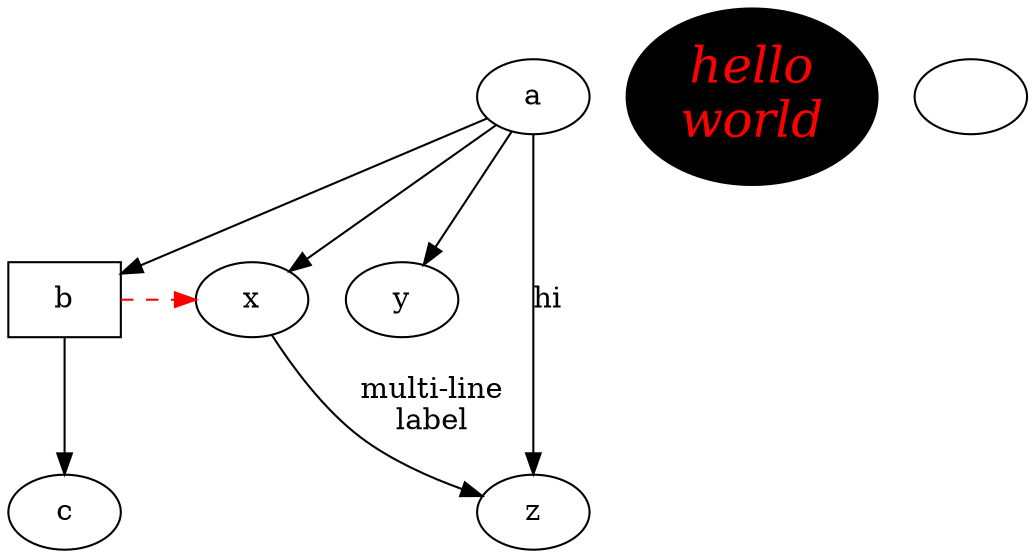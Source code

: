 digraph test3 {
       a -> b -> c;
       a -> {x y};
       b [shape=box];
        c [label="hello\nworld",color=󠀠blue,fontsize=24,
            fontname="Palatino-Italic",fontcolor=red,style=filled];
       a -> z [label="hi", weight=100];
       x -> z [label="multi-line\nlabel"];
       edge [style=dashed,color=red];
       b -> x;
      󠁺 {rank=same; b x}
}

